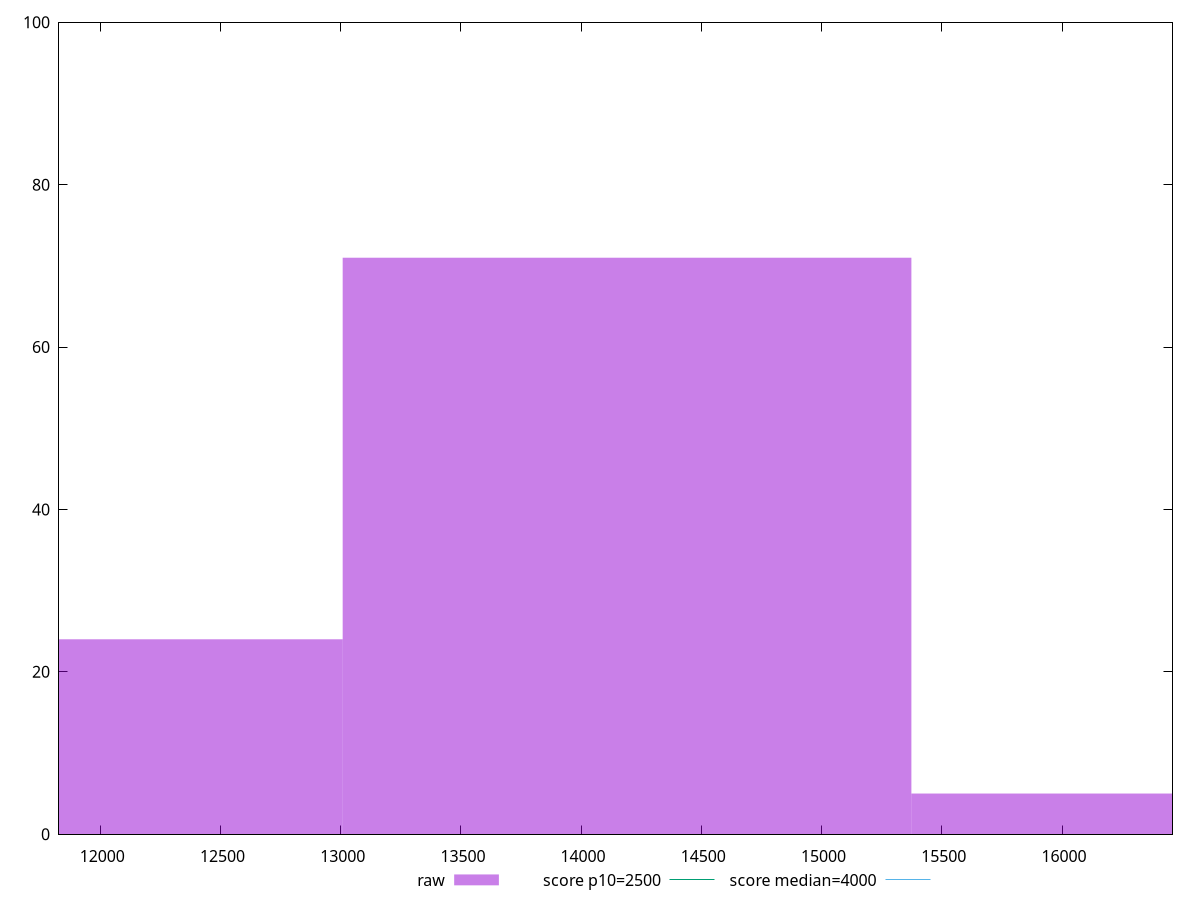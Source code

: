 reset

$raw <<EOF
11825.818805184485 24
14190.982566221383 71
16556.14632725828 5
EOF

set key outside below
set boxwidth 2365.163761036897
set xrange [11828.665:16459.468999999997]
set yrange [0:100]
set trange [0:100]
set style fill transparent solid 0.5 noborder

set parametric
set terminal svg size 640, 490 enhanced background rgb 'white'
set output "reprap/largest-contentful-paint/samples/pages+cached/raw/histogram.svg"

plot $raw title "raw" with boxes, \
     2500,t title "score p10=2500", \
     4000,t title "score median=4000"

reset
